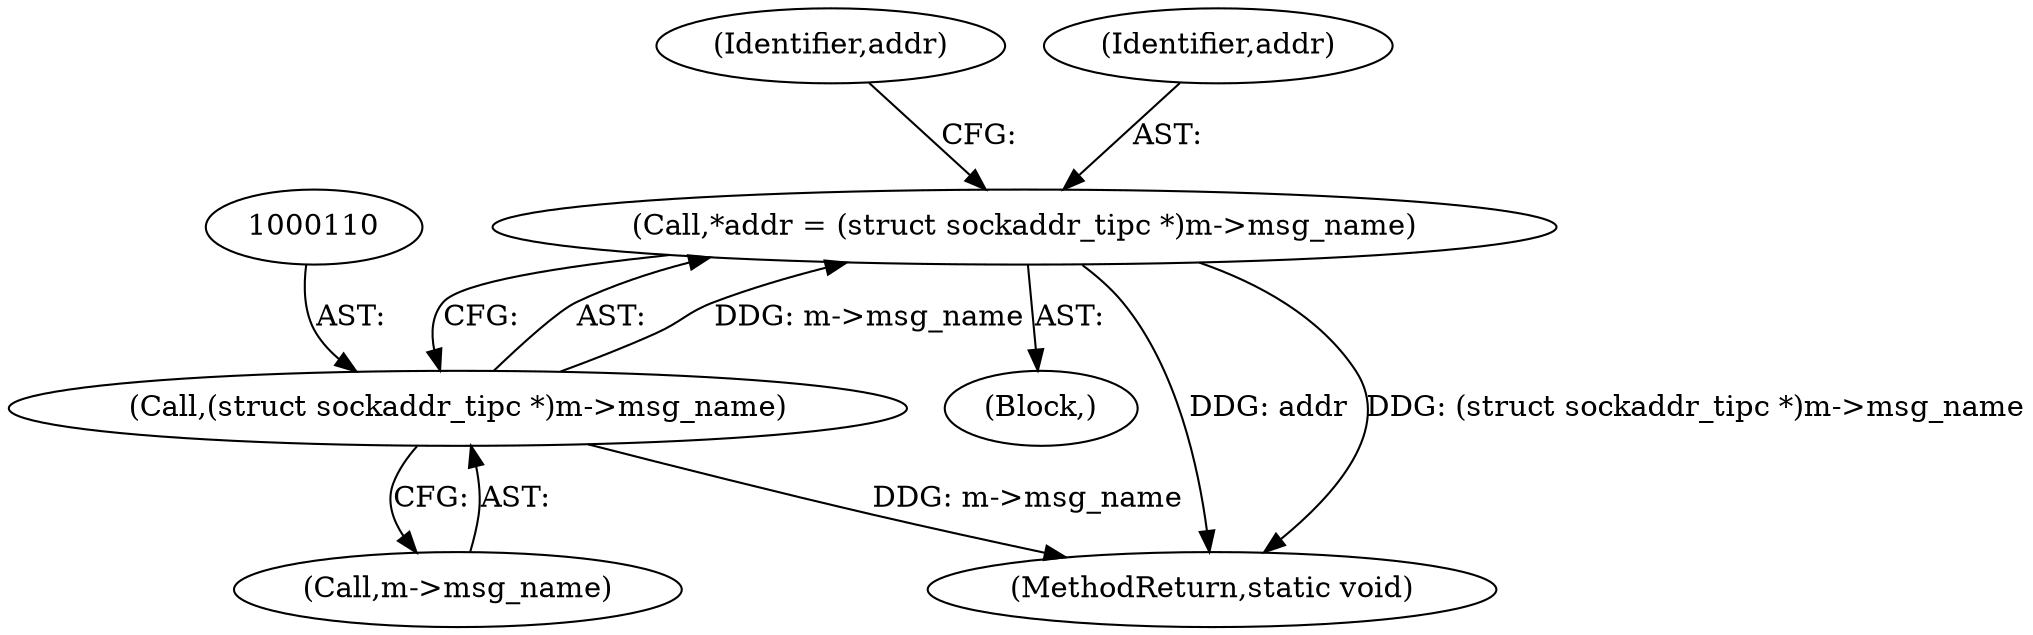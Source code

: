 digraph "0_linux_60085c3d009b0df252547adb336d1ccca5ce52ec_1@pointer" {
"1000107" [label="(Call,*addr = (struct sockaddr_tipc *)m->msg_name)"];
"1000109" [label="(Call,(struct sockaddr_tipc *)m->msg_name)"];
"1000105" [label="(Block,)"];
"1000111" [label="(Call,m->msg_name)"];
"1000109" [label="(Call,(struct sockaddr_tipc *)m->msg_name)"];
"1000107" [label="(Call,*addr = (struct sockaddr_tipc *)m->msg_name)"];
"1000115" [label="(Identifier,addr)"];
"1000177" [label="(MethodReturn,static void)"];
"1000108" [label="(Identifier,addr)"];
"1000107" -> "1000105"  [label="AST: "];
"1000107" -> "1000109"  [label="CFG: "];
"1000108" -> "1000107"  [label="AST: "];
"1000109" -> "1000107"  [label="AST: "];
"1000115" -> "1000107"  [label="CFG: "];
"1000107" -> "1000177"  [label="DDG: addr"];
"1000107" -> "1000177"  [label="DDG: (struct sockaddr_tipc *)m->msg_name"];
"1000109" -> "1000107"  [label="DDG: m->msg_name"];
"1000109" -> "1000111"  [label="CFG: "];
"1000110" -> "1000109"  [label="AST: "];
"1000111" -> "1000109"  [label="AST: "];
"1000109" -> "1000177"  [label="DDG: m->msg_name"];
}
